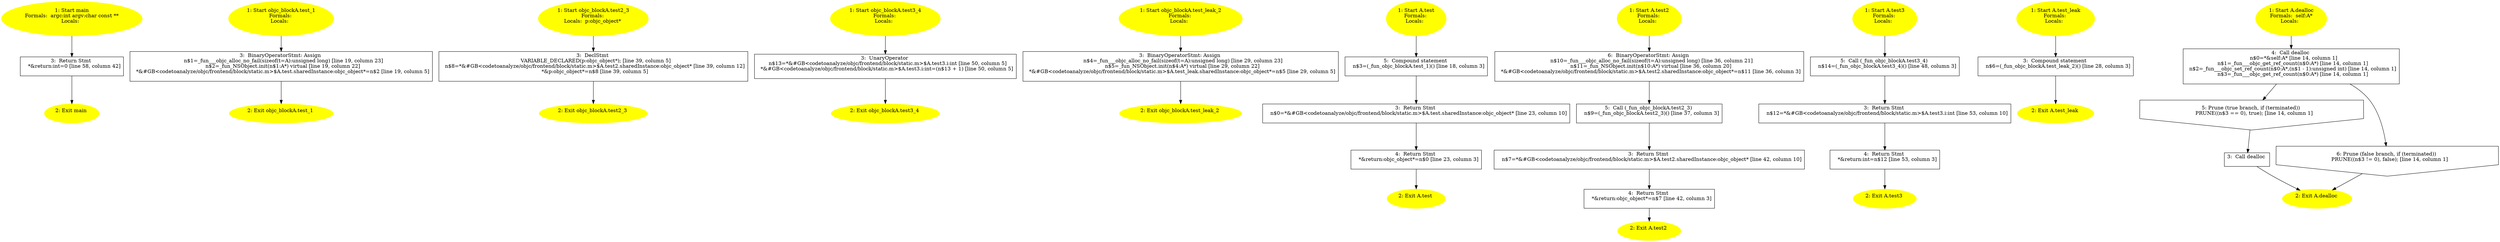 /* @generated */
digraph cfg {
"main.fad58de7366495db4650cfefac2fcd61_1" [label="1: Start main\nFormals:  argc:int argv:char const **\nLocals:  \n  " color=yellow style=filled]
	

	 "main.fad58de7366495db4650cfefac2fcd61_1" -> "main.fad58de7366495db4650cfefac2fcd61_3" ;
"main.fad58de7366495db4650cfefac2fcd61_2" [label="2: Exit main \n  " color=yellow style=filled]
	

"main.fad58de7366495db4650cfefac2fcd61_3" [label="3:  Return Stmt \n   *&return:int=0 [line 58, column 42]\n " shape="box"]
	

	 "main.fad58de7366495db4650cfefac2fcd61_3" -> "main.fad58de7366495db4650cfefac2fcd61_2" ;
"objc_blockA.test_1.78a4922219b515f90379bfccc4d8771a_1" [label="1: Start objc_blockA.test_1\nFormals: \nLocals:  \n  " color=yellow style=filled]
	

	 "objc_blockA.test_1.78a4922219b515f90379bfccc4d8771a_1" -> "objc_blockA.test_1.78a4922219b515f90379bfccc4d8771a_3" ;
"objc_blockA.test_1.78a4922219b515f90379bfccc4d8771a_2" [label="2: Exit objc_blockA.test_1 \n  " color=yellow style=filled]
	

"objc_blockA.test_1.78a4922219b515f90379bfccc4d8771a_3" [label="3:  BinaryOperatorStmt: Assign \n   n$1=_fun___objc_alloc_no_fail(sizeof(t=A):unsigned long) [line 19, column 23]\n  n$2=_fun_NSObject.init(n$1:A*) virtual [line 19, column 22]\n  *&#GB<codetoanalyze/objc/frontend/block/static.m>$A.test.sharedInstance:objc_object*=n$2 [line 19, column 5]\n " shape="box"]
	

	 "objc_blockA.test_1.78a4922219b515f90379bfccc4d8771a_3" -> "objc_blockA.test_1.78a4922219b515f90379bfccc4d8771a_2" ;
"objc_blockA.test2_3.9e734e5048a7cd48cace952a9e183154_1" [label="1: Start objc_blockA.test2_3\nFormals: \nLocals:  p:objc_object* \n  " color=yellow style=filled]
	

	 "objc_blockA.test2_3.9e734e5048a7cd48cace952a9e183154_1" -> "objc_blockA.test2_3.9e734e5048a7cd48cace952a9e183154_3" ;
"objc_blockA.test2_3.9e734e5048a7cd48cace952a9e183154_2" [label="2: Exit objc_blockA.test2_3 \n  " color=yellow style=filled]
	

"objc_blockA.test2_3.9e734e5048a7cd48cace952a9e183154_3" [label="3:  DeclStmt \n   VARIABLE_DECLARED(p:objc_object*); [line 39, column 5]\n  n$8=*&#GB<codetoanalyze/objc/frontend/block/static.m>$A.test2.sharedInstance:objc_object* [line 39, column 12]\n  *&p:objc_object*=n$8 [line 39, column 5]\n " shape="box"]
	

	 "objc_blockA.test2_3.9e734e5048a7cd48cace952a9e183154_3" -> "objc_blockA.test2_3.9e734e5048a7cd48cace952a9e183154_2" ;
"objc_blockA.test3_4.cf509a07e14b642d4e78e323de50d37f_1" [label="1: Start objc_blockA.test3_4\nFormals: \nLocals:  \n  " color=yellow style=filled]
	

	 "objc_blockA.test3_4.cf509a07e14b642d4e78e323de50d37f_1" -> "objc_blockA.test3_4.cf509a07e14b642d4e78e323de50d37f_3" ;
"objc_blockA.test3_4.cf509a07e14b642d4e78e323de50d37f_2" [label="2: Exit objc_blockA.test3_4 \n  " color=yellow style=filled]
	

"objc_blockA.test3_4.cf509a07e14b642d4e78e323de50d37f_3" [label="3:  UnaryOperator \n   n$13=*&#GB<codetoanalyze/objc/frontend/block/static.m>$A.test3.i:int [line 50, column 5]\n  *&#GB<codetoanalyze/objc/frontend/block/static.m>$A.test3.i:int=(n$13 + 1) [line 50, column 5]\n " shape="box"]
	

	 "objc_blockA.test3_4.cf509a07e14b642d4e78e323de50d37f_3" -> "objc_blockA.test3_4.cf509a07e14b642d4e78e323de50d37f_2" ;
"objc_blockA.test_leak_2.283de372da56cae6e3edcf8db6c39b92_1" [label="1: Start objc_blockA.test_leak_2\nFormals: \nLocals:  \n  " color=yellow style=filled]
	

	 "objc_blockA.test_leak_2.283de372da56cae6e3edcf8db6c39b92_1" -> "objc_blockA.test_leak_2.283de372da56cae6e3edcf8db6c39b92_3" ;
"objc_blockA.test_leak_2.283de372da56cae6e3edcf8db6c39b92_2" [label="2: Exit objc_blockA.test_leak_2 \n  " color=yellow style=filled]
	

"objc_blockA.test_leak_2.283de372da56cae6e3edcf8db6c39b92_3" [label="3:  BinaryOperatorStmt: Assign \n   n$4=_fun___objc_alloc_no_fail(sizeof(t=A):unsigned long) [line 29, column 23]\n  n$5=_fun_NSObject.init(n$4:A*) virtual [line 29, column 22]\n  *&#GB<codetoanalyze/objc/frontend/block/static.m>$A.test_leak.sharedInstance:objc_object*=n$5 [line 29, column 5]\n " shape="box"]
	

	 "objc_blockA.test_leak_2.283de372da56cae6e3edcf8db6c39b92_3" -> "objc_blockA.test_leak_2.283de372da56cae6e3edcf8db6c39b92_2" ;
"test#A#[class].48dda612eda9ab554606a634bd0287ab_1" [label="1: Start A.test\nFormals: \nLocals:  \n  " color=yellow style=filled]
	

	 "test#A#[class].48dda612eda9ab554606a634bd0287ab_1" -> "test#A#[class].48dda612eda9ab554606a634bd0287ab_5" ;
"test#A#[class].48dda612eda9ab554606a634bd0287ab_2" [label="2: Exit A.test \n  " color=yellow style=filled]
	

"test#A#[class].48dda612eda9ab554606a634bd0287ab_3" [label="3:  Return Stmt \n   n$0=*&#GB<codetoanalyze/objc/frontend/block/static.m>$A.test.sharedInstance:objc_object* [line 23, column 10]\n " shape="box"]
	

	 "test#A#[class].48dda612eda9ab554606a634bd0287ab_3" -> "test#A#[class].48dda612eda9ab554606a634bd0287ab_4" ;
"test#A#[class].48dda612eda9ab554606a634bd0287ab_4" [label="4:  Return Stmt \n   *&return:objc_object*=n$0 [line 23, column 3]\n " shape="box"]
	

	 "test#A#[class].48dda612eda9ab554606a634bd0287ab_4" -> "test#A#[class].48dda612eda9ab554606a634bd0287ab_2" ;
"test#A#[class].48dda612eda9ab554606a634bd0287ab_5" [label="5:  Compound statement \n   n$3=(_fun_objc_blockA.test_1)() [line 18, column 3]\n " shape="box"]
	

	 "test#A#[class].48dda612eda9ab554606a634bd0287ab_5" -> "test#A#[class].48dda612eda9ab554606a634bd0287ab_3" ;
"test2#A#[class].16025f2311d9515e26b70637424a45b8_1" [label="1: Start A.test2\nFormals: \nLocals:  \n  " color=yellow style=filled]
	

	 "test2#A#[class].16025f2311d9515e26b70637424a45b8_1" -> "test2#A#[class].16025f2311d9515e26b70637424a45b8_6" ;
"test2#A#[class].16025f2311d9515e26b70637424a45b8_2" [label="2: Exit A.test2 \n  " color=yellow style=filled]
	

"test2#A#[class].16025f2311d9515e26b70637424a45b8_3" [label="3:  Return Stmt \n   n$7=*&#GB<codetoanalyze/objc/frontend/block/static.m>$A.test2.sharedInstance:objc_object* [line 42, column 10]\n " shape="box"]
	

	 "test2#A#[class].16025f2311d9515e26b70637424a45b8_3" -> "test2#A#[class].16025f2311d9515e26b70637424a45b8_4" ;
"test2#A#[class].16025f2311d9515e26b70637424a45b8_4" [label="4:  Return Stmt \n   *&return:objc_object*=n$7 [line 42, column 3]\n " shape="box"]
	

	 "test2#A#[class].16025f2311d9515e26b70637424a45b8_4" -> "test2#A#[class].16025f2311d9515e26b70637424a45b8_2" ;
"test2#A#[class].16025f2311d9515e26b70637424a45b8_5" [label="5:  Call (_fun_objc_blockA.test2_3) \n   n$9=(_fun_objc_blockA.test2_3)() [line 37, column 3]\n " shape="box"]
	

	 "test2#A#[class].16025f2311d9515e26b70637424a45b8_5" -> "test2#A#[class].16025f2311d9515e26b70637424a45b8_3" ;
"test2#A#[class].16025f2311d9515e26b70637424a45b8_6" [label="6:  BinaryOperatorStmt: Assign \n   n$10=_fun___objc_alloc_no_fail(sizeof(t=A):unsigned long) [line 36, column 21]\n  n$11=_fun_NSObject.init(n$10:A*) virtual [line 36, column 20]\n  *&#GB<codetoanalyze/objc/frontend/block/static.m>$A.test2.sharedInstance:objc_object*=n$11 [line 36, column 3]\n " shape="box"]
	

	 "test2#A#[class].16025f2311d9515e26b70637424a45b8_6" -> "test2#A#[class].16025f2311d9515e26b70637424a45b8_5" ;
"test3#A#[class].b6c806f5b5c842f69cd63edc10b71395_1" [label="1: Start A.test3\nFormals: \nLocals:  \n  " color=yellow style=filled]
	

	 "test3#A#[class].b6c806f5b5c842f69cd63edc10b71395_1" -> "test3#A#[class].b6c806f5b5c842f69cd63edc10b71395_5" ;
"test3#A#[class].b6c806f5b5c842f69cd63edc10b71395_2" [label="2: Exit A.test3 \n  " color=yellow style=filled]
	

"test3#A#[class].b6c806f5b5c842f69cd63edc10b71395_3" [label="3:  Return Stmt \n   n$12=*&#GB<codetoanalyze/objc/frontend/block/static.m>$A.test3.i:int [line 53, column 10]\n " shape="box"]
	

	 "test3#A#[class].b6c806f5b5c842f69cd63edc10b71395_3" -> "test3#A#[class].b6c806f5b5c842f69cd63edc10b71395_4" ;
"test3#A#[class].b6c806f5b5c842f69cd63edc10b71395_4" [label="4:  Return Stmt \n   *&return:int=n$12 [line 53, column 3]\n " shape="box"]
	

	 "test3#A#[class].b6c806f5b5c842f69cd63edc10b71395_4" -> "test3#A#[class].b6c806f5b5c842f69cd63edc10b71395_2" ;
"test3#A#[class].b6c806f5b5c842f69cd63edc10b71395_5" [label="5:  Call (_fun_objc_blockA.test3_4) \n   n$14=(_fun_objc_blockA.test3_4)() [line 48, column 3]\n " shape="box"]
	

	 "test3#A#[class].b6c806f5b5c842f69cd63edc10b71395_5" -> "test3#A#[class].b6c806f5b5c842f69cd63edc10b71395_3" ;
"test_leak#A#[class].261c3186d41cf1602a4db2f458c89e2d_1" [label="1: Start A.test_leak\nFormals: \nLocals:  \n  " color=yellow style=filled]
	

	 "test_leak#A#[class].261c3186d41cf1602a4db2f458c89e2d_1" -> "test_leak#A#[class].261c3186d41cf1602a4db2f458c89e2d_3" ;
"test_leak#A#[class].261c3186d41cf1602a4db2f458c89e2d_2" [label="2: Exit A.test_leak \n  " color=yellow style=filled]
	

"test_leak#A#[class].261c3186d41cf1602a4db2f458c89e2d_3" [label="3:  Compound statement \n   n$6=(_fun_objc_blockA.test_leak_2)() [line 28, column 3]\n " shape="box"]
	

	 "test_leak#A#[class].261c3186d41cf1602a4db2f458c89e2d_3" -> "test_leak#A#[class].261c3186d41cf1602a4db2f458c89e2d_2" ;
"dealloc#A#[instance].cb1004dc8428c0dcd735a40b9258fa61_1" [label="1: Start A.dealloc\nFormals:  self:A*\nLocals:  \n  " color=yellow style=filled]
	

	 "dealloc#A#[instance].cb1004dc8428c0dcd735a40b9258fa61_1" -> "dealloc#A#[instance].cb1004dc8428c0dcd735a40b9258fa61_4" ;
"dealloc#A#[instance].cb1004dc8428c0dcd735a40b9258fa61_2" [label="2: Exit A.dealloc \n  " color=yellow style=filled]
	

"dealloc#A#[instance].cb1004dc8428c0dcd735a40b9258fa61_3" [label="3:  Call dealloc \n  " shape="box"]
	

	 "dealloc#A#[instance].cb1004dc8428c0dcd735a40b9258fa61_3" -> "dealloc#A#[instance].cb1004dc8428c0dcd735a40b9258fa61_2" ;
"dealloc#A#[instance].cb1004dc8428c0dcd735a40b9258fa61_4" [label="4:  Call dealloc \n   n$0=*&self:A* [line 14, column 1]\n  n$1=_fun___objc_get_ref_count(n$0:A*) [line 14, column 1]\n  n$2=_fun___objc_set_ref_count(n$0:A*,(n$1 - 1):unsigned int) [line 14, column 1]\n  n$3=_fun___objc_get_ref_count(n$0:A*) [line 14, column 1]\n " shape="box"]
	

	 "dealloc#A#[instance].cb1004dc8428c0dcd735a40b9258fa61_4" -> "dealloc#A#[instance].cb1004dc8428c0dcd735a40b9258fa61_5" ;
	 "dealloc#A#[instance].cb1004dc8428c0dcd735a40b9258fa61_4" -> "dealloc#A#[instance].cb1004dc8428c0dcd735a40b9258fa61_6" ;
"dealloc#A#[instance].cb1004dc8428c0dcd735a40b9258fa61_5" [label="5: Prune (true branch, if (terminated)) \n   PRUNE((n$3 == 0), true); [line 14, column 1]\n " shape="invhouse"]
	

	 "dealloc#A#[instance].cb1004dc8428c0dcd735a40b9258fa61_5" -> "dealloc#A#[instance].cb1004dc8428c0dcd735a40b9258fa61_3" ;
"dealloc#A#[instance].cb1004dc8428c0dcd735a40b9258fa61_6" [label="6: Prune (false branch, if (terminated)) \n   PRUNE((n$3 != 0), false); [line 14, column 1]\n " shape="invhouse"]
	

	 "dealloc#A#[instance].cb1004dc8428c0dcd735a40b9258fa61_6" -> "dealloc#A#[instance].cb1004dc8428c0dcd735a40b9258fa61_2" ;
}

